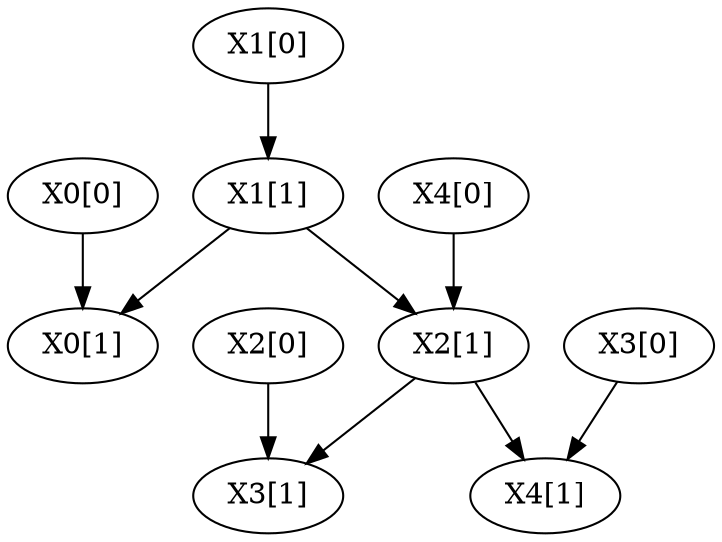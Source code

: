 digraph dbn{

X0_0[label="X0[0]"];
X1_0[label="X1[0]"];
X2_0[label="X2[0]"];
X3_0[label="X3[0]"];
X4_0[label="X4[0]"];

X0_1[label="X0[1]"];
X1_1[label="X1[1]"];
X2_1[label="X2[1]"];
X3_1[label="X3[1]"];
X4_1[label="X4[1]"];


X0_0 -> X0_1
X1_0 -> X1_1
X4_0 -> X2_1
X2_0 -> X3_1
X3_0 -> X4_1

X1_1 -> X0_1
X1_1 -> X2_1
X2_1 -> X3_1
X2_1 -> X4_1

}
 
